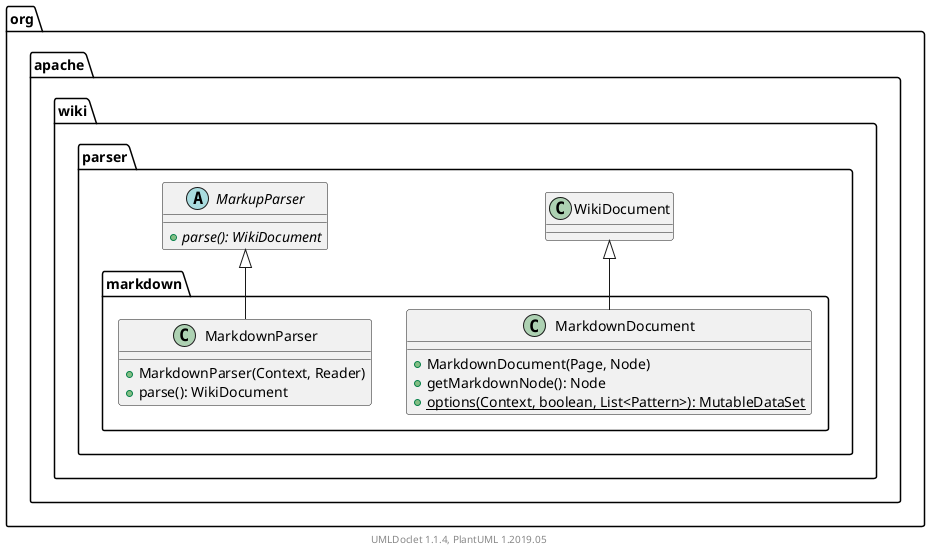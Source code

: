 @startuml

    namespace org.apache.wiki.parser.markdown {

        class MarkdownDocument [[MarkdownDocument.html]] {
            +MarkdownDocument(Page, Node)
            +getMarkdownNode(): Node
            {static} +options(Context, boolean, List<Pattern>): MutableDataSet
        }

        class MarkdownParser [[MarkdownParser.html]] {
            +MarkdownParser(Context, Reader)
            +parse(): WikiDocument
        }

        class org.apache.wiki.parser.WikiDocument
        org.apache.wiki.parser.WikiDocument <|-- MarkdownDocument

        abstract class org.apache.wiki.parser.MarkupParser {
            {abstract} +parse(): WikiDocument
        }
        org.apache.wiki.parser.MarkupParser <|-- MarkdownParser

    }


    center footer UMLDoclet 1.1.4, PlantUML 1.2019.05
@enduml
